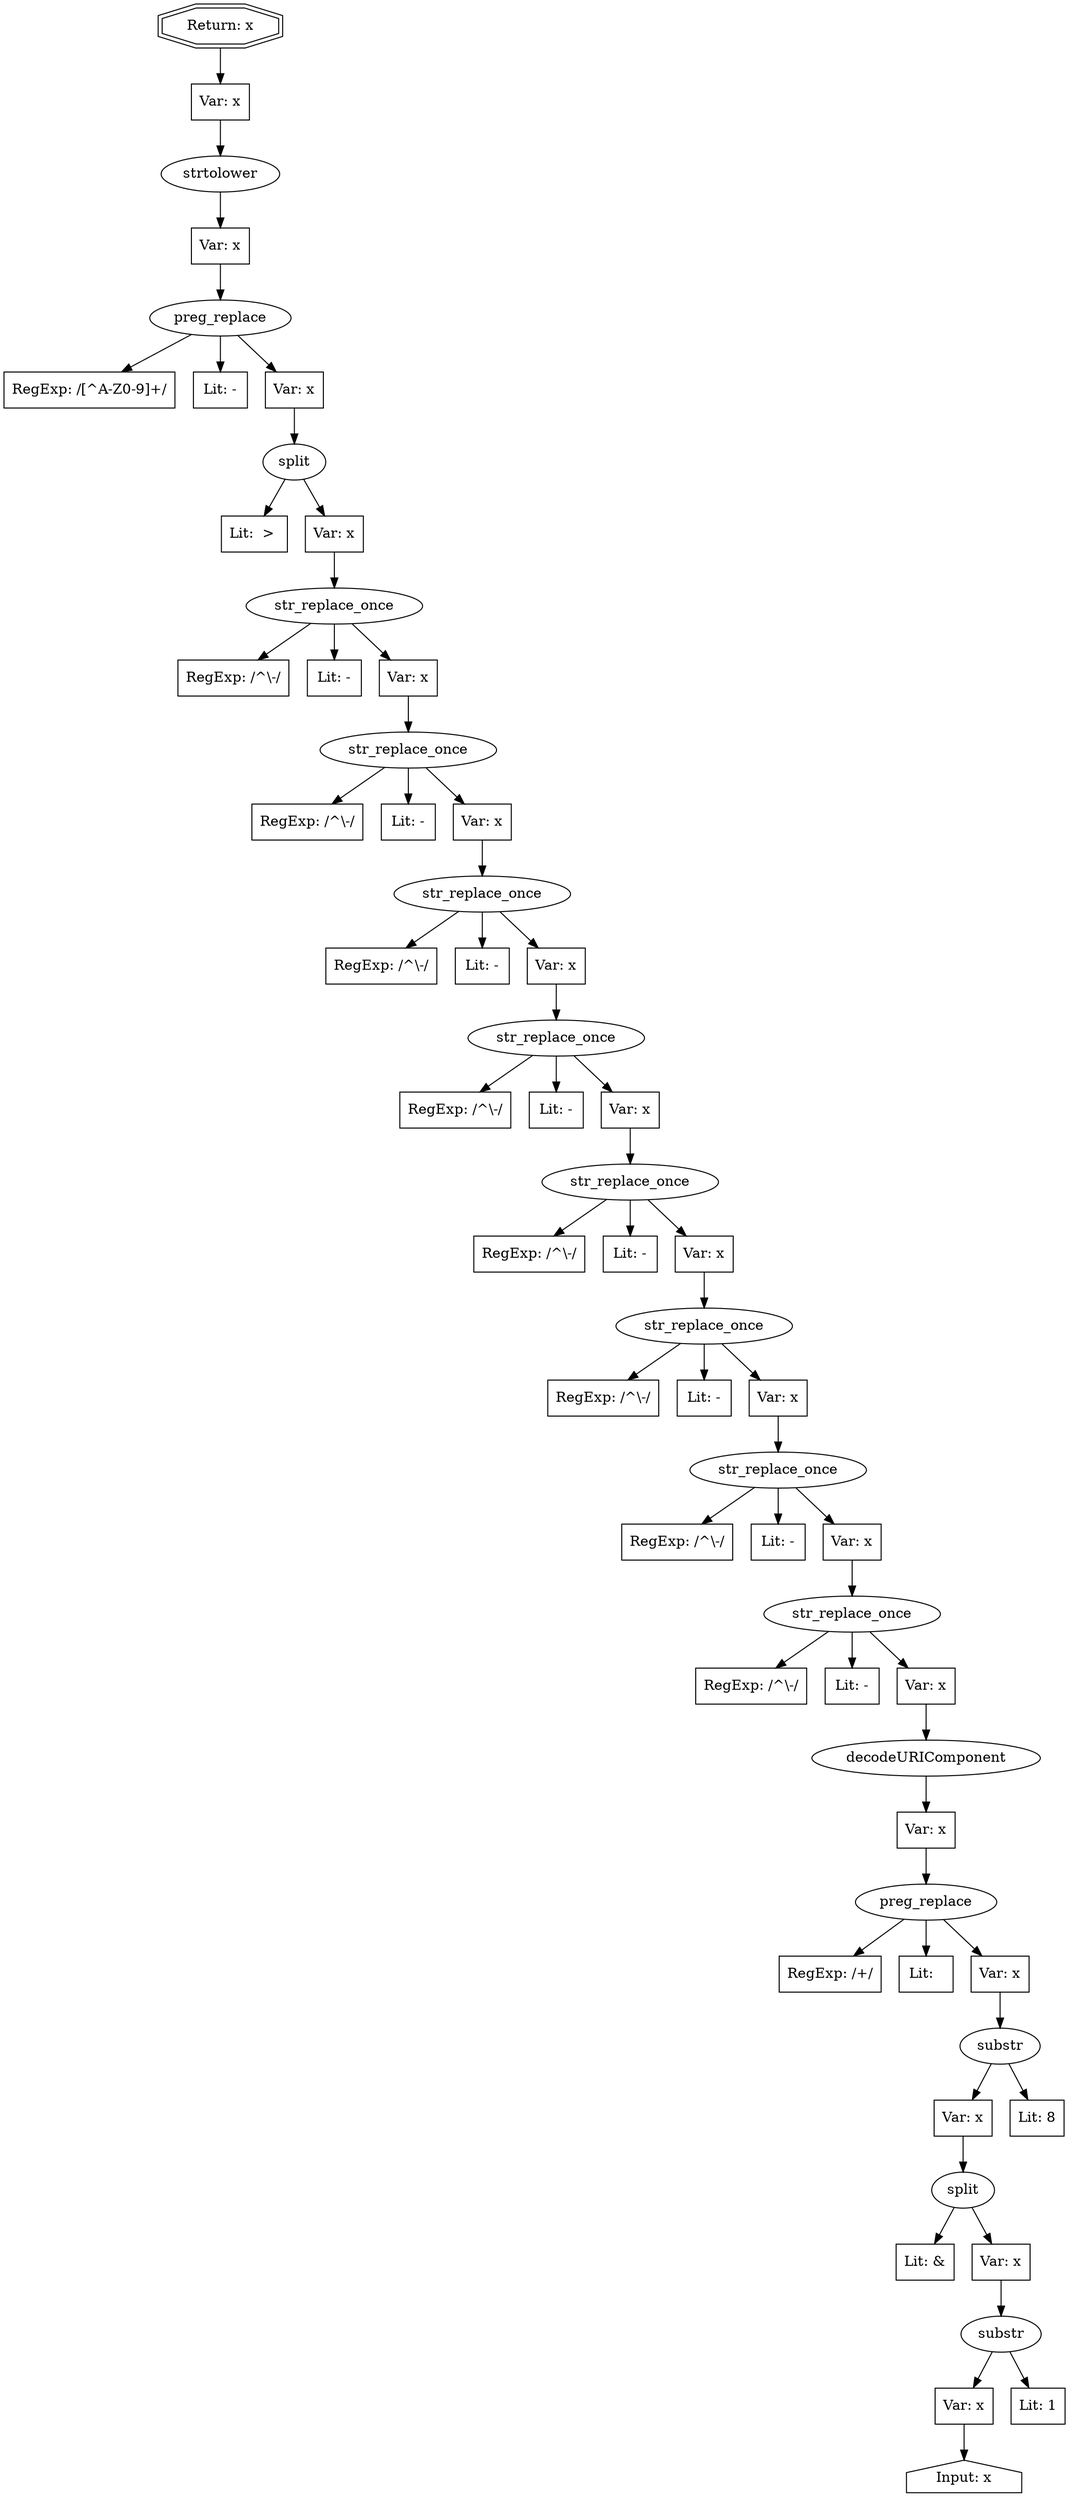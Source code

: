 // Finding: 8a8d2b19-ef8e-42c2-a0e9-218a658555b4
// Finding.url: https://www.example78.com/resources?type[0]=Trade Show##"></iframe></style></script></object></embed></textarea><img src=x onerror=taintfoxLog('a6bd10f7e6b442c68f520322465c451a')><!--/*
// Finding.parentloc: https://www.example78.com/resources?type[0]=Trade Show##"></iframe></style></script></object></embed></textarea><img src=x onerror=taintfoxLog('a6bd10f7e6b442c68f520322465c451a')><!--/*
// Finding.domain: www.example78.com
// Finding.base_domain: example78.com
// Finding.source: location.search
// Finding.sink: innerHTML
// Sanitizer.score: 110
// Sanitizer.name: nameToColor
// Sanitizer.location: https://www.example78.com/themes/custom/ddd/js/custom/resource-finder.js?v=1.2 - nameToColor:17:192
// Finding.begin: 141
// Finding.end: 145
// Finding.original_uuid: 8680aeeb-4b07-4557-a30d-18fbffb0c459
// Finding.TwentyFiveMillionFlowsId: 796629484
// Finding.script: https://www.example78.com/themes/custom/ddd/js/custom/resource-finder.js?v=1.2
// Finding.line: 15
// Exploit.uuid: a6bd10f7-e6b4-42c6-8f52-0322465c451a
// Exploit.success: false
// Exploit.status: validated
// Exploit.method: C
// Exploit.type: html
// Exploit.token: attribute
// Exploit.content: href
// Exploit.quote_type: "
// Exploit.tag: a
// Exploit.break_out: #"></iframe></style></script></object></embed></textarea><img src=x onerror=
// Exploit.break_in: ><!--/*
// Exploit.payload: #"></iframe></style></script></object></embed></textarea><img src=x onerror=taintfoxLog(1)><!--/*
// Exploit.begin_taint_url: 1
// Exploit.end_taint_url: 2
// Exploit.replace_begin_url: 54
// Exploit.replace_end_url: 54
// Exploit.replace_begin_param: 89
// Exploit.replace_end_param: 89
// Issues.LargestEncodeAttrStringChain: 0
// Issues.LargestTextFragmentEncodeChainLength: 0
// Issues.HasApproximation: false
// Issues.HasMissingImplementation: false
// Issues.HasInfiniteRegexWithFunctionReplacer: false
// Issues.MergedSplitAndJoins: false
// Issues.HasUrlInRhsOfReplace: false
// Issues.HasUrlInLhsOfReplace: false
// Issues.HasCookieValueInLhsOfreplace: false
// Issues.HasCookieValueInRhsOfreplace: false
// Issues.HasCookieValueInMatchPattern: false
// Issues.HasCookieValueInExecPattern: false
// Issues.RemovedLRConcats: true
// Issues.RemovedReplaceArtifacts: false
// Issues.HasUrlInMatchPattern: false
// Issues.HasUrlInExecPattern: false
// Issues.RemovedNOPreplaces: false
// Issues.Known_sanitizer: false
// DepGraph.hash: 1413720374
// DepGraph.sanitizer_hash: 1905829496
// Removed LR concats 
digraph cfg {
n0 [shape=house, label="Input: x"];
n1 [shape=ellipse, label="substr"];
n2 [shape=box, label="Var: x"];
n3 [shape=box, label="Lit: 1"];
n4 [shape=ellipse, label="split"];
n5 [shape=box, label="Lit: &"];
n6 [shape=box, label="Var: x"];
n7 [shape=ellipse, label="substr"];
n8 [shape=box, label="Var: x"];
n9 [shape=box, label="Lit: 8"];
n10 [shape=ellipse, label="preg_replace"];
n11 [shape=box, label="RegExp: /\+/"];
n12 [shape=box, label="Lit:  "];
n13 [shape=box, label="Var: x"];
n14 [shape=ellipse, label="decodeURIComponent"];
n15 [shape=box, label="Var: x"];
n16 [shape=ellipse, label="str_replace_once"];
n17 [shape=box, label="RegExp: /^\\-/"];
n18 [shape=box, label="Lit: -"];
n19 [shape=box, label="Var: x"];
n20 [shape=ellipse, label="str_replace_once"];
n21 [shape=box, label="RegExp: /^\\-/"];
n22 [shape=box, label="Lit: -"];
n23 [shape=box, label="Var: x"];
n24 [shape=ellipse, label="str_replace_once"];
n25 [shape=box, label="RegExp: /^\\-/"];
n26 [shape=box, label="Lit: -"];
n27 [shape=box, label="Var: x"];
n28 [shape=ellipse, label="str_replace_once"];
n29 [shape=box, label="RegExp: /^\\-/"];
n30 [shape=box, label="Lit: -"];
n31 [shape=box, label="Var: x"];
n32 [shape=ellipse, label="str_replace_once"];
n33 [shape=box, label="RegExp: /^\\-/"];
n34 [shape=box, label="Lit: -"];
n35 [shape=box, label="Var: x"];
n36 [shape=ellipse, label="str_replace_once"];
n37 [shape=box, label="RegExp: /^\\-/"];
n38 [shape=box, label="Lit: -"];
n39 [shape=box, label="Var: x"];
n40 [shape=ellipse, label="str_replace_once"];
n41 [shape=box, label="RegExp: /^\\-/"];
n42 [shape=box, label="Lit: -"];
n43 [shape=box, label="Var: x"];
n44 [shape=ellipse, label="str_replace_once"];
n45 [shape=box, label="RegExp: /^\\-/"];
n46 [shape=box, label="Lit: -"];
n47 [shape=box, label="Var: x"];
n48 [shape=ellipse, label="split"];
n49 [shape=box, label="Lit:  > "];
n50 [shape=box, label="Var: x"];
n51 [shape=ellipse, label="preg_replace"];
n52 [shape=box, label="RegExp: /[^A-Z0-9]+/"];
n53 [shape=box, label="Lit: -"];
n54 [shape=box, label="Var: x"];
n55 [shape=ellipse, label="strtolower"];
n56 [shape=box, label="Var: x"];
n57 [shape=box, label="Var: x"];
n58 [shape=doubleoctagon, label="Return: x"];
n2 -> n0;
n1 -> n2;
n1 -> n3;
n6 -> n1;
n4 -> n5;
n4 -> n6;
n8 -> n4;
n7 -> n8;
n7 -> n9;
n13 -> n7;
n10 -> n11;
n10 -> n12;
n10 -> n13;
n15 -> n10;
n14 -> n15;
n19 -> n14;
n16 -> n17;
n16 -> n18;
n16 -> n19;
n23 -> n16;
n20 -> n21;
n20 -> n22;
n20 -> n23;
n27 -> n20;
n24 -> n25;
n24 -> n26;
n24 -> n27;
n31 -> n24;
n28 -> n29;
n28 -> n30;
n28 -> n31;
n35 -> n28;
n32 -> n33;
n32 -> n34;
n32 -> n35;
n39 -> n32;
n36 -> n37;
n36 -> n38;
n36 -> n39;
n43 -> n36;
n40 -> n41;
n40 -> n42;
n40 -> n43;
n47 -> n40;
n44 -> n45;
n44 -> n46;
n44 -> n47;
n50 -> n44;
n48 -> n49;
n48 -> n50;
n54 -> n48;
n51 -> n52;
n51 -> n53;
n51 -> n54;
n56 -> n51;
n55 -> n56;
n57 -> n55;
n58 -> n57;
}